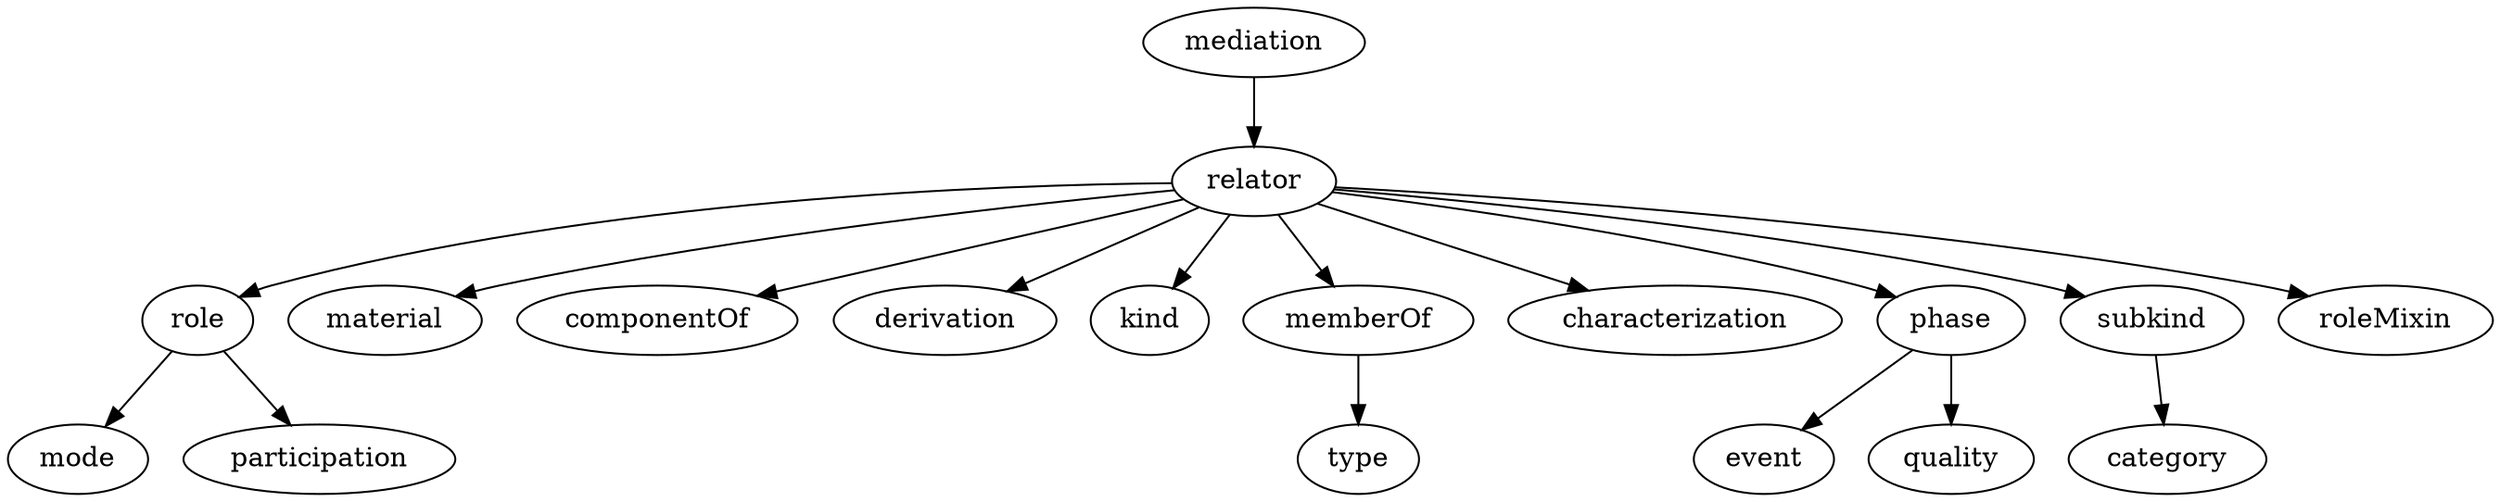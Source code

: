 strict digraph {
mediation;
relator;
role;
material;
componentOf;
derivation;
kind;
memberOf;
characterization;
phase;
subkind;
roleMixin;
mode;
participation;
event;
quality;
category;
type;
mediation -> relator;
relator -> role;
relator -> material;
relator -> componentOf;
relator -> derivation;
relator -> kind;
relator -> memberOf;
relator -> characterization;
relator -> phase;
relator -> subkind;
relator -> roleMixin;
role -> mode;
role -> participation;
memberOf -> type;
phase -> event;
phase -> quality;
subkind -> category;
}
